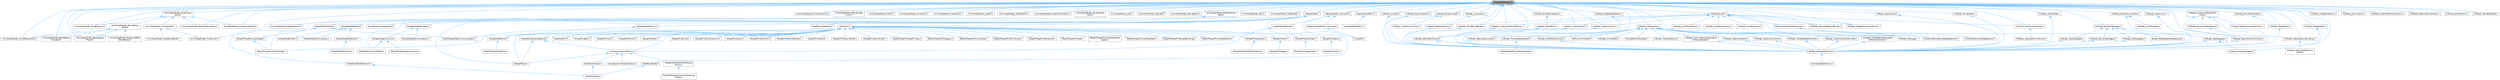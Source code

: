 digraph "EdGraphNodeUtils.h"
{
 // INTERACTIVE_SVG=YES
 // LATEX_PDF_SIZE
  bgcolor="transparent";
  edge [fontname=Helvetica,fontsize=10,labelfontname=Helvetica,labelfontsize=10];
  node [fontname=Helvetica,fontsize=10,shape=box,height=0.2,width=0.4];
  Node1 [id="Node000001",label="EdGraphNodeUtils.h",height=0.2,width=0.4,color="gray40", fillcolor="grey60", style="filled", fontcolor="black",tooltip=" "];
  Node1 -> Node2 [id="edge1_Node000001_Node000002",dir="back",color="steelblue1",style="solid",tooltip=" "];
  Node2 [id="Node000002",label="AnimGraphNode_AimOffsetLookAt.h",height=0.2,width=0.4,color="grey40", fillcolor="white", style="filled",URL="$d2/daa/AnimGraphNode__AimOffsetLookAt_8h.html",tooltip=" "];
  Node1 -> Node3 [id="edge2_Node000001_Node000003",dir="back",color="steelblue1",style="solid",tooltip=" "];
  Node3 [id="Node000003",label="AnimGraphNode_AnimDynamics.h",height=0.2,width=0.4,color="grey40", fillcolor="white", style="filled",URL="$da/dc2/AnimGraphNode__AnimDynamics_8h.html",tooltip=" "];
  Node1 -> Node4 [id="edge3_Node000001_Node000004",dir="back",color="steelblue1",style="solid",tooltip=" "];
  Node4 [id="Node000004",label="AnimGraphNode_AssetPlayer\lBase.h",height=0.2,width=0.4,color="grey40", fillcolor="white", style="filled",URL="$d1/d4f/AnimGraphNode__AssetPlayerBase_8h.html",tooltip=" "];
  Node4 -> Node5 [id="edge4_Node000004_Node000005",dir="back",color="steelblue1",style="solid",tooltip=" "];
  Node5 [id="Node000005",label="AnimGraphNode_BlendSpace\lBase.h",height=0.2,width=0.4,color="grey40", fillcolor="white", style="filled",URL="$d7/d6d/AnimGraphNode__BlendSpaceBase_8h.html",tooltip=" "];
  Node5 -> Node2 [id="edge5_Node000005_Node000002",dir="back",color="steelblue1",style="solid",tooltip=" "];
  Node5 -> Node6 [id="edge6_Node000005_Node000006",dir="back",color="steelblue1",style="solid",tooltip=" "];
  Node6 [id="Node000006",label="AnimGraphNode_BlendSpace\lEvaluator.h",height=0.2,width=0.4,color="grey40", fillcolor="white", style="filled",URL="$d0/d5d/AnimGraphNode__BlendSpaceEvaluator_8h.html",tooltip=" "];
  Node5 -> Node7 [id="edge7_Node000005_Node000007",dir="back",color="steelblue1",style="solid",tooltip=" "];
  Node7 [id="Node000007",label="AnimGraphNode_BlendSpace\lPlayer.h",height=0.2,width=0.4,color="grey40", fillcolor="white", style="filled",URL="$d2/d22/AnimGraphNode__BlendSpacePlayer_8h.html",tooltip=" "];
  Node5 -> Node8 [id="edge8_Node000005_Node000008",dir="back",color="steelblue1",style="solid",tooltip=" "];
  Node8 [id="Node000008",label="AnimGraphNode_RotationOffset\lBlendSpace.h",height=0.2,width=0.4,color="grey40", fillcolor="white", style="filled",URL="$dc/dd5/AnimGraphNode__RotationOffsetBlendSpace_8h.html",tooltip=" "];
  Node4 -> Node9 [id="edge9_Node000004_Node000009",dir="back",color="steelblue1",style="solid",tooltip=" "];
  Node9 [id="Node000009",label="AnimGraphNode_PoseByName.h",height=0.2,width=0.4,color="grey40", fillcolor="white", style="filled",URL="$d7/d02/AnimGraphNode__PoseByName_8h.html",tooltip=" "];
  Node4 -> Node10 [id="edge10_Node000004_Node000010",dir="back",color="steelblue1",style="solid",tooltip=" "];
  Node10 [id="Node000010",label="AnimGraphNode_PoseHandler.h",height=0.2,width=0.4,color="grey40", fillcolor="white", style="filled",URL="$df/dfb/AnimGraphNode__PoseHandler_8h.html",tooltip=" "];
  Node10 -> Node11 [id="edge11_Node000010_Node000011",dir="back",color="steelblue1",style="solid",tooltip=" "];
  Node11 [id="Node000011",label="AnimGraphNode_PoseBlendNode.h",height=0.2,width=0.4,color="grey40", fillcolor="white", style="filled",URL="$de/d70/AnimGraphNode__PoseBlendNode_8h.html",tooltip=" "];
  Node10 -> Node12 [id="edge12_Node000010_Node000012",dir="back",color="steelblue1",style="solid",tooltip=" "];
  Node12 [id="Node000012",label="AnimGraphNode_PoseDriver.h",height=0.2,width=0.4,color="grey40", fillcolor="white", style="filled",URL="$d7/d7d/AnimGraphNode__PoseDriver_8h.html",tooltip=" "];
  Node4 -> Node13 [id="edge13_Node000004_Node000013",dir="back",color="steelblue1",style="solid",tooltip=" "];
  Node13 [id="Node000013",label="AnimGraphNode_SequenceEvaluator.h",height=0.2,width=0.4,color="grey40", fillcolor="white", style="filled",URL="$d1/d1c/AnimGraphNode__SequenceEvaluator_8h.html",tooltip=" "];
  Node4 -> Node14 [id="edge14_Node000004_Node000014",dir="back",color="steelblue1",style="solid",tooltip=" "];
  Node14 [id="Node000014",label="AnimGraphNode_SequencePlayer.h",height=0.2,width=0.4,color="grey40", fillcolor="white", style="filled",URL="$d2/d91/AnimGraphNode__SequencePlayer_8h.html",tooltip=" "];
  Node1 -> Node15 [id="edge15_Node000001_Node000015",dir="back",color="steelblue1",style="solid",tooltip=" "];
  Node15 [id="Node000015",label="AnimGraphNode_BlendListBy\lEnum.h",height=0.2,width=0.4,color="grey40", fillcolor="white", style="filled",URL="$de/d60/AnimGraphNode__BlendListByEnum_8h.html",tooltip=" "];
  Node1 -> Node6 [id="edge16_Node000001_Node000006",dir="back",color="steelblue1",style="solid",tooltip=" "];
  Node1 -> Node7 [id="edge17_Node000001_Node000007",dir="back",color="steelblue1",style="solid",tooltip=" "];
  Node1 -> Node16 [id="edge18_Node000001_Node000016",dir="back",color="steelblue1",style="solid",tooltip=" "];
  Node16 [id="Node000016",label="AnimGraphNode_CCDIK.h",height=0.2,width=0.4,color="grey40", fillcolor="white", style="filled",URL="$df/d0d/AnimGraphNode__CCDIK_8h.html",tooltip=" "];
  Node1 -> Node17 [id="edge19_Node000001_Node000017",dir="back",color="steelblue1",style="solid",tooltip=" "];
  Node17 [id="Node000017",label="AnimGraphNode_Constraint.h",height=0.2,width=0.4,color="grey40", fillcolor="white", style="filled",URL="$d2/d98/AnimGraphNode__Constraint_8h.html",tooltip=" "];
  Node1 -> Node18 [id="edge20_Node000001_Node000018",dir="back",color="steelblue1",style="solid",tooltip=" "];
  Node18 [id="Node000018",label="AnimGraphNode_CopyBone.h",height=0.2,width=0.4,color="grey40", fillcolor="white", style="filled",URL="$dc/de6/AnimGraphNode__CopyBone_8h.html",tooltip=" "];
  Node1 -> Node19 [id="edge21_Node000001_Node000019",dir="back",color="steelblue1",style="solid",tooltip=" "];
  Node19 [id="Node000019",label="AnimGraphNode_LookAt.h",height=0.2,width=0.4,color="grey40", fillcolor="white", style="filled",URL="$dd/de3/AnimGraphNode__LookAt_8h.html",tooltip=" "];
  Node1 -> Node20 [id="edge22_Node000001_Node000020",dir="back",color="steelblue1",style="solid",tooltip=" "];
  Node20 [id="Node000020",label="AnimGraphNode_ModifyBone.h",height=0.2,width=0.4,color="grey40", fillcolor="white", style="filled",URL="$d1/d8e/AnimGraphNode__ModifyBone_8h.html",tooltip=" "];
  Node1 -> Node9 [id="edge23_Node000001_Node000009",dir="back",color="steelblue1",style="solid",tooltip=" "];
  Node1 -> Node12 [id="edge24_Node000001_Node000012",dir="back",color="steelblue1",style="solid",tooltip=" "];
  Node1 -> Node21 [id="edge25_Node000001_Node000021",dir="back",color="steelblue1",style="solid",tooltip=" "];
  Node21 [id="Node000021",label="AnimGraphNode_RotationMultiplier.h",height=0.2,width=0.4,color="grey40", fillcolor="white", style="filled",URL="$d6/d16/AnimGraphNode__RotationMultiplier_8h.html",tooltip=" "];
  Node1 -> Node8 [id="edge26_Node000001_Node000008",dir="back",color="steelblue1",style="solid",tooltip=" "];
  Node1 -> Node22 [id="edge27_Node000001_Node000022",dir="back",color="steelblue1",style="solid",tooltip=" "];
  Node22 [id="Node000022",label="AnimGraphNode_SaveCached\lPose.h",height=0.2,width=0.4,color="grey40", fillcolor="white", style="filled",URL="$df/d5e/AnimGraphNode__SaveCachedPose_8h.html",tooltip=" "];
  Node1 -> Node13 [id="edge28_Node000001_Node000013",dir="back",color="steelblue1",style="solid",tooltip=" "];
  Node1 -> Node14 [id="edge29_Node000001_Node000014",dir="back",color="steelblue1",style="solid",tooltip=" "];
  Node1 -> Node23 [id="edge30_Node000001_Node000023",dir="back",color="steelblue1",style="solid",tooltip=" "];
  Node23 [id="Node000023",label="AnimGraphNode_Slot.h",height=0.2,width=0.4,color="grey40", fillcolor="white", style="filled",URL="$df/d63/AnimGraphNode__Slot_8h.html",tooltip=" "];
  Node1 -> Node24 [id="edge31_Node000001_Node000024",dir="back",color="steelblue1",style="solid",tooltip=" "];
  Node24 [id="Node000024",label="AnimGraphNode_SplineIK.h",height=0.2,width=0.4,color="grey40", fillcolor="white", style="filled",URL="$d0/d7e/AnimGraphNode__SplineIK_8h.html",tooltip=" "];
  Node1 -> Node25 [id="edge32_Node000001_Node000025",dir="back",color="steelblue1",style="solid",tooltip=" "];
  Node25 [id="Node000025",label="AnimGraphNode_SpringBone.h",height=0.2,width=0.4,color="grey40", fillcolor="white", style="filled",URL="$dc/d38/AnimGraphNode__SpringBone_8h.html",tooltip=" "];
  Node1 -> Node26 [id="edge33_Node000001_Node000026",dir="back",color="steelblue1",style="solid",tooltip=" "];
  Node26 [id="Node000026",label="AnimGraphNode_StateMachine\lBase.h",height=0.2,width=0.4,color="grey40", fillcolor="white", style="filled",URL="$dc/d11/AnimGraphNode__StateMachineBase_8h.html",tooltip=" "];
  Node26 -> Node27 [id="edge34_Node000026_Node000027",dir="back",color="steelblue1",style="solid",tooltip=" "];
  Node27 [id="Node000027",label="AnimGraphNode_StateMachine.h",height=0.2,width=0.4,color="grey40", fillcolor="white", style="filled",URL="$d9/d4d/AnimGraphNode__StateMachine_8h.html",tooltip=" "];
  Node1 -> Node28 [id="edge35_Node000001_Node000028",dir="back",color="steelblue1",style="solid",tooltip=" "];
  Node28 [id="Node000028",label="AnimGraphNode_Trail.h",height=0.2,width=0.4,color="grey40", fillcolor="white", style="filled",URL="$d4/d5a/AnimGraphNode__Trail_8h.html",tooltip=" "];
  Node1 -> Node29 [id="edge36_Node000001_Node000029",dir="back",color="steelblue1",style="solid",tooltip=" "];
  Node29 [id="Node000029",label="AnimGraphNode_TwoBoneIK.h",height=0.2,width=0.4,color="grey40", fillcolor="white", style="filled",URL="$d1/dc2/AnimGraphNode__TwoBoneIK_8h.html",tooltip=" "];
  Node1 -> Node30 [id="edge37_Node000001_Node000030",dir="back",color="steelblue1",style="solid",tooltip=" "];
  Node30 [id="Node000030",label="EdGraphNode_Comment.h",height=0.2,width=0.4,color="grey40", fillcolor="white", style="filled",URL="$dd/d88/EdGraphNode__Comment_8h.html",tooltip=" "];
  Node30 -> Node31 [id="edge38_Node000030_Node000031",dir="back",color="steelblue1",style="solid",tooltip=" "];
  Node31 [id="Node000031",label="GraphEditorSettings.h",height=0.2,width=0.4,color="grey40", fillcolor="white", style="filled",URL="$d2/d21/GraphEditorSettings_8h.html",tooltip=" "];
  Node31 -> Node32 [id="edge39_Node000031_Node000032",dir="back",color="steelblue1",style="solid",tooltip=" "];
  Node32 [id="Node000032",label="ConnectionDrawingPolicy.h",height=0.2,width=0.4,color="grey40", fillcolor="white", style="filled",URL="$d5/dc8/ConnectionDrawingPolicy_8h.html",tooltip=" "];
  Node32 -> Node33 [id="edge40_Node000032_Node000033",dir="back",color="steelblue1",style="solid",tooltip=" "];
  Node33 [id="Node000033",label="BlueprintConnectionDrawing\lPolicy.h",height=0.2,width=0.4,color="grey40", fillcolor="white", style="filled",URL="$d2/dfc/BlueprintConnectionDrawingPolicy_8h.html",tooltip=" "];
  Node33 -> Node34 [id="edge41_Node000033_Node000034",dir="back",color="steelblue1",style="solid",tooltip=" "];
  Node34 [id="Node000034",label="RigVMEdGraphConnectionDrawing\lPolicy.h",height=0.2,width=0.4,color="grey40", fillcolor="white", style="filled",URL="$d7/df8/RigVMEdGraphConnectionDrawingPolicy_8h.html",tooltip=" "];
  Node32 -> Node35 [id="edge42_Node000032_Node000035",dir="back",color="steelblue1",style="solid",tooltip=" "];
  Node35 [id="Node000035",label="DataflowSchema.h",height=0.2,width=0.4,color="grey40", fillcolor="white", style="filled",URL="$da/dd4/DataflowSchema_8h.html",tooltip=" "];
  Node35 -> Node36 [id="edge43_Node000035_Node000036",dir="back",color="steelblue1",style="solid",tooltip=" "];
  Node36 [id="Node000036",label="DataflowEditor.h",height=0.2,width=0.4,color="grey40", fillcolor="white", style="filled",URL="$d9/d93/DataflowEditor_8h.html",tooltip=" "];
  Node32 -> Node37 [id="edge44_Node000032_Node000037",dir="back",color="steelblue1",style="solid",tooltip=" "];
  Node37 [id="Node000037",label="SGraphPanel.h",height=0.2,width=0.4,color="grey40", fillcolor="white", style="filled",URL="$d2/dcf/SGraphPanel_8h.html",tooltip=" "];
  Node32 -> Node38 [id="edge45_Node000032_Node000038",dir="back",color="steelblue1",style="solid",tooltip=" "];
  Node38 [id="Node000038",label="SoundSubmixGraphSchema.h",height=0.2,width=0.4,color="grey40", fillcolor="white", style="filled",URL="$dc/ddf/SoundSubmixGraphSchema_8h.html",tooltip=" "];
  Node30 -> Node39 [id="edge46_Node000030_Node000039",dir="back",color="steelblue1",style="solid",tooltip=" "];
  Node39 [id="Node000039",label="MaterialGraphNode_Comment.h",height=0.2,width=0.4,color="grey40", fillcolor="white", style="filled",URL="$da/db6/MaterialGraphNode__Comment_8h.html",tooltip=" "];
  Node39 -> Node40 [id="edge47_Node000039_Node000040",dir="back",color="steelblue1",style="solid",tooltip=" "];
  Node40 [id="Node000040",label="UnrealEd.h",height=0.2,width=0.4,color="grey40", fillcolor="white", style="filled",URL="$d2/d5f/UnrealEd_8h.html",tooltip=" "];
  Node30 -> Node40 [id="edge48_Node000030_Node000040",dir="back",color="steelblue1",style="solid",tooltip=" "];
  Node1 -> Node41 [id="edge49_Node000001_Node000041",dir="back",color="steelblue1",style="solid",tooltip=" "];
  Node41 [id="Node000041",label="EngineSharedPCH.h",height=0.2,width=0.4,color="grey40", fillcolor="white", style="filled",URL="$dc/dbb/EngineSharedPCH_8h.html",tooltip=" "];
  Node41 -> Node42 [id="edge50_Node000041_Node000042",dir="back",color="steelblue1",style="solid",tooltip=" "];
  Node42 [id="Node000042",label="UnrealEdSharedPCH.h",height=0.2,width=0.4,color="grey40", fillcolor="white", style="filled",URL="$d1/de6/UnrealEdSharedPCH_8h.html",tooltip=" "];
  Node1 -> Node43 [id="edge51_Node000001_Node000043",dir="back",color="steelblue1",style="solid",tooltip=" "];
  Node43 [id="Node000043",label="K2Node_ActorBoundEvent.h",height=0.2,width=0.4,color="grey40", fillcolor="white", style="filled",URL="$d8/db3/K2Node__ActorBoundEvent_8h.html",tooltip=" "];
  Node43 -> Node44 [id="edge52_Node000043_Node000044",dir="back",color="steelblue1",style="solid",tooltip=" "];
  Node44 [id="Node000044",label="BlueprintGraphDefinitions.h",height=0.2,width=0.4,color="grey40", fillcolor="white", style="filled",URL="$d7/d5e/BlueprintGraphDefinitions_8h.html",tooltip=" "];
  Node44 -> Node45 [id="edge53_Node000044_Node000045",dir="back",color="steelblue1",style="solid",tooltip=" "];
  Node45 [id="Node000045",label="AnimGraphDefinitions.h",height=0.2,width=0.4,color="grey40", fillcolor="white", style="filled",URL="$d9/d78/AnimGraphDefinitions_8h.html",tooltip=" "];
  Node1 -> Node46 [id="edge54_Node000001_Node000046",dir="back",color="steelblue1",style="solid",tooltip=" "];
  Node46 [id="Node000046",label="K2Node_AssignDelegate.h",height=0.2,width=0.4,color="grey40", fillcolor="white", style="filled",URL="$d1/dcc/K2Node__AssignDelegate_8h.html",tooltip=" "];
  Node1 -> Node47 [id="edge55_Node000001_Node000047",dir="back",color="steelblue1",style="solid",tooltip=" "];
  Node47 [id="Node000047",label="K2Node_BaseMCDelegate.h",height=0.2,width=0.4,color="grey40", fillcolor="white", style="filled",URL="$dd/d9b/K2Node__BaseMCDelegate_8h.html",tooltip=" "];
  Node47 -> Node48 [id="edge56_Node000047_Node000048",dir="back",color="steelblue1",style="solid",tooltip=" "];
  Node48 [id="Node000048",label="BlueprintDelegateNodeSpawner.h",height=0.2,width=0.4,color="grey40", fillcolor="white", style="filled",URL="$dc/d16/BlueprintDelegateNodeSpawner_8h.html",tooltip=" "];
  Node47 -> Node49 [id="edge57_Node000047_Node000049",dir="back",color="steelblue1",style="solid",tooltip=" "];
  Node49 [id="Node000049",label="K2Node_AddDelegate.h",height=0.2,width=0.4,color="grey40", fillcolor="white", style="filled",URL="$d5/dc7/K2Node__AddDelegate_8h.html",tooltip=" "];
  Node49 -> Node44 [id="edge58_Node000049_Node000044",dir="back",color="steelblue1",style="solid",tooltip=" "];
  Node49 -> Node46 [id="edge59_Node000049_Node000046",dir="back",color="steelblue1",style="solid",tooltip=" "];
  Node47 -> Node50 [id="edge60_Node000047_Node000050",dir="back",color="steelblue1",style="solid",tooltip=" "];
  Node50 [id="Node000050",label="K2Node_CallDelegate.h",height=0.2,width=0.4,color="grey40", fillcolor="white", style="filled",URL="$db/de6/K2Node__CallDelegate_8h.html",tooltip=" "];
  Node50 -> Node44 [id="edge61_Node000050_Node000044",dir="back",color="steelblue1",style="solid",tooltip=" "];
  Node47 -> Node51 [id="edge62_Node000047_Node000051",dir="back",color="steelblue1",style="solid",tooltip=" "];
  Node51 [id="Node000051",label="K2Node_ClearDelegate.h",height=0.2,width=0.4,color="grey40", fillcolor="white", style="filled",URL="$dd/d78/K2Node__ClearDelegate_8h.html",tooltip=" "];
  Node51 -> Node44 [id="edge63_Node000051_Node000044",dir="back",color="steelblue1",style="solid",tooltip=" "];
  Node47 -> Node52 [id="edge64_Node000047_Node000052",dir="back",color="steelblue1",style="solid",tooltip=" "];
  Node52 [id="Node000052",label="K2Node_RemoveDelegate.h",height=0.2,width=0.4,color="grey40", fillcolor="white", style="filled",URL="$dd/d54/K2Node__RemoveDelegate_8h.html",tooltip=" "];
  Node52 -> Node44 [id="edge65_Node000052_Node000044",dir="back",color="steelblue1",style="solid",tooltip=" "];
  Node1 -> Node53 [id="edge66_Node000001_Node000053",dir="back",color="steelblue1",style="solid",tooltip=" "];
  Node53 [id="Node000053",label="K2Node_BreakStruct.h",height=0.2,width=0.4,color="grey40", fillcolor="white", style="filled",URL="$df/d93/K2Node__BreakStruct_8h.html",tooltip=" "];
  Node53 -> Node44 [id="edge67_Node000053_Node000044",dir="back",color="steelblue1",style="solid",tooltip=" "];
  Node1 -> Node54 [id="edge68_Node000001_Node000054",dir="back",color="steelblue1",style="solid",tooltip=" "];
  Node54 [id="Node000054",label="K2Node_CallFunction.h",height=0.2,width=0.4,color="grey40", fillcolor="white", style="filled",URL="$d5/d5f/K2Node__CallFunction_8h.html",tooltip=" "];
  Node54 -> Node55 [id="edge69_Node000054_Node000055",dir="back",color="steelblue1",style="solid",tooltip=" "];
  Node55 [id="Node000055",label="CallFunctionHandler.h",height=0.2,width=0.4,color="grey40", fillcolor="white", style="filled",URL="$d3/d6d/CallFunctionHandler_8h.html",tooltip=" "];
  Node54 -> Node56 [id="edge70_Node000054_Node000056",dir="back",color="steelblue1",style="solid",tooltip=" "];
  Node56 [id="Node000056",label="K2Node_AddComponent.h",height=0.2,width=0.4,color="grey40", fillcolor="white", style="filled",URL="$d9/dc9/K2Node__AddComponent_8h.html",tooltip=" "];
  Node56 -> Node44 [id="edge71_Node000056_Node000044",dir="back",color="steelblue1",style="solid",tooltip=" "];
  Node54 -> Node57 [id="edge72_Node000054_Node000057",dir="back",color="steelblue1",style="solid",tooltip=" "];
  Node57 [id="Node000057",label="K2Node_AnimGetter.h",height=0.2,width=0.4,color="grey40", fillcolor="white", style="filled",URL="$dc/d9a/K2Node__AnimGetter_8h.html",tooltip=" "];
  Node54 -> Node58 [id="edge73_Node000054_Node000058",dir="back",color="steelblue1",style="solid",tooltip=" "];
  Node58 [id="Node000058",label="K2Node_CallArrayFunction.h",height=0.2,width=0.4,color="grey40", fillcolor="white", style="filled",URL="$d7/d2f/K2Node__CallArrayFunction_8h.html",tooltip=" "];
  Node58 -> Node44 [id="edge74_Node000058_Node000044",dir="back",color="steelblue1",style="solid",tooltip=" "];
  Node54 -> Node59 [id="edge75_Node000054_Node000059",dir="back",color="steelblue1",style="solid",tooltip=" "];
  Node59 [id="Node000059",label="K2Node_CallDataTableFunction.h",height=0.2,width=0.4,color="grey40", fillcolor="white", style="filled",URL="$df/dc4/K2Node__CallDataTableFunction_8h.html",tooltip=" "];
  Node59 -> Node44 [id="edge76_Node000059_Node000044",dir="back",color="steelblue1",style="solid",tooltip=" "];
  Node54 -> Node60 [id="edge77_Node000054_Node000060",dir="back",color="steelblue1",style="solid",tooltip=" "];
  Node60 [id="Node000060",label="K2Node_CallFunctionOnMember.h",height=0.2,width=0.4,color="grey40", fillcolor="white", style="filled",URL="$d8/d2f/K2Node__CallFunctionOnMember_8h.html",tooltip=" "];
  Node60 -> Node44 [id="edge78_Node000060_Node000044",dir="back",color="steelblue1",style="solid",tooltip=" "];
  Node54 -> Node61 [id="edge79_Node000054_Node000061",dir="back",color="steelblue1",style="solid",tooltip=" "];
  Node61 [id="Node000061",label="K2Node_CallMaterialParameter\lCollectionFunction.h",height=0.2,width=0.4,color="grey40", fillcolor="white", style="filled",URL="$d5/dd2/K2Node__CallMaterialParameterCollectionFunction_8h.html",tooltip=" "];
  Node61 -> Node44 [id="edge80_Node000061_Node000044",dir="back",color="steelblue1",style="solid",tooltip=" "];
  Node54 -> Node62 [id="edge81_Node000054_Node000062",dir="back",color="steelblue1",style="solid",tooltip=" "];
  Node62 [id="Node000062",label="K2Node_CallParentFunction.h",height=0.2,width=0.4,color="grey40", fillcolor="white", style="filled",URL="$df/d77/K2Node__CallParentFunction_8h.html",tooltip=" "];
  Node62 -> Node44 [id="edge82_Node000062_Node000044",dir="back",color="steelblue1",style="solid",tooltip=" "];
  Node54 -> Node63 [id="edge83_Node000054_Node000063",dir="back",color="steelblue1",style="solid",tooltip=" "];
  Node63 [id="Node000063",label="K2Node_CommutativeAssociative\lBinaryOperator.h",height=0.2,width=0.4,color="grey40", fillcolor="white", style="filled",URL="$da/d85/K2Node__CommutativeAssociativeBinaryOperator_8h.html",tooltip=" "];
  Node63 -> Node44 [id="edge84_Node000063_Node000044",dir="back",color="steelblue1",style="solid",tooltip=" "];
  Node54 -> Node64 [id="edge85_Node000054_Node000064",dir="back",color="steelblue1",style="solid",tooltip=" "];
  Node64 [id="Node000064",label="K2Node_GetInputAxisKeyValue.h",height=0.2,width=0.4,color="grey40", fillcolor="white", style="filled",URL="$d3/d5c/K2Node__GetInputAxisKeyValue_8h.html",tooltip=" "];
  Node64 -> Node65 [id="edge86_Node000064_Node000065",dir="back",color="steelblue1",style="solid",tooltip=" "];
  Node65 [id="Node000065",label="K2Node_GetInputVectorAxis\lValue.h",height=0.2,width=0.4,color="grey40", fillcolor="white", style="filled",URL="$da/dd9/K2Node__GetInputVectorAxisValue_8h.html",tooltip=" "];
  Node54 -> Node66 [id="edge87_Node000054_Node000066",dir="back",color="steelblue1",style="solid",tooltip=" "];
  Node66 [id="Node000066",label="K2Node_GetInputAxisValue.h",height=0.2,width=0.4,color="grey40", fillcolor="white", style="filled",URL="$db/d9b/K2Node__GetInputAxisValue_8h.html",tooltip=" "];
  Node54 -> Node67 [id="edge88_Node000054_Node000067",dir="back",color="steelblue1",style="solid",tooltip=" "];
  Node67 [id="Node000067",label="K2Node_InstancedStruct.h",height=0.2,width=0.4,color="grey40", fillcolor="white", style="filled",URL="$dd/d8a/K2Node__InstancedStruct_8h.html",tooltip=" "];
  Node54 -> Node68 [id="edge89_Node000054_Node000068",dir="back",color="steelblue1",style="solid",tooltip=" "];
  Node68 [id="Node000068",label="K2Node_Message.h",height=0.2,width=0.4,color="grey40", fillcolor="white", style="filled",URL="$d3/deb/K2Node__Message_8h.html",tooltip=" "];
  Node54 -> Node69 [id="edge90_Node000054_Node000069",dir="back",color="steelblue1",style="solid",tooltip=" "];
  Node69 [id="Node000069",label="K2Node_PromotableOperator.h",height=0.2,width=0.4,color="grey40", fillcolor="white", style="filled",URL="$db/d96/K2Node__PromotableOperator_8h.html",tooltip=" "];
  Node69 -> Node70 [id="edge91_Node000069_Node000070",dir="back",color="steelblue1",style="solid",tooltip=" "];
  Node70 [id="Node000070",label="SGraphNodePromotableOperator.h",height=0.2,width=0.4,color="grey40", fillcolor="white", style="filled",URL="$d6/d38/SGraphNodePromotableOperator_8h.html",tooltip=" "];
  Node54 -> Node71 [id="edge92_Node000054_Node000071",dir="back",color="steelblue1",style="solid",tooltip=" "];
  Node71 [id="Node000071",label="SFixupSelfContextDlg.h",height=0.2,width=0.4,color="grey40", fillcolor="white", style="filled",URL="$d5/da4/SFixupSelfContextDlg_8h.html",tooltip=" "];
  Node1 -> Node72 [id="edge93_Node000001_Node000072",dir="back",color="steelblue1",style="solid",tooltip=" "];
  Node72 [id="Node000072",label="K2Node_CastByteToEnum.h",height=0.2,width=0.4,color="grey40", fillcolor="white", style="filled",URL="$d7/dcf/K2Node__CastByteToEnum_8h.html",tooltip=" "];
  Node1 -> Node73 [id="edge94_Node000001_Node000073",dir="back",color="steelblue1",style="solid",tooltip=" "];
  Node73 [id="Node000073",label="K2Node_ComponentBoundEvent.h",height=0.2,width=0.4,color="grey40", fillcolor="white", style="filled",URL="$d7/d15/K2Node__ComponentBoundEvent_8h.html",tooltip=" "];
  Node73 -> Node44 [id="edge95_Node000073_Node000044",dir="back",color="steelblue1",style="solid",tooltip=" "];
  Node1 -> Node74 [id="edge96_Node000001_Node000074",dir="back",color="steelblue1",style="solid",tooltip=" "];
  Node74 [id="Node000074",label="K2Node_Composite.h",height=0.2,width=0.4,color="grey40", fillcolor="white", style="filled",URL="$d9/d9a/K2Node__Composite_8h.html",tooltip=" "];
  Node74 -> Node75 [id="edge97_Node000074_Node000075",dir="back",color="steelblue1",style="solid",tooltip=" "];
  Node75 [id="Node000075",label="K2Node_MathExpression.h",height=0.2,width=0.4,color="grey40", fillcolor="white", style="filled",URL="$d4/de7/K2Node__MathExpression_8h.html",tooltip=" "];
  Node75 -> Node44 [id="edge98_Node000075_Node000044",dir="back",color="steelblue1",style="solid",tooltip=" "];
  Node1 -> Node76 [id="edge99_Node000001_Node000076",dir="back",color="steelblue1",style="solid",tooltip=" "];
  Node76 [id="Node000076",label="K2Node_ConstructObjectFrom\lClass.h",height=0.2,width=0.4,color="grey40", fillcolor="white", style="filled",URL="$d6/de4/K2Node__ConstructObjectFromClass_8h.html",tooltip=" "];
  Node76 -> Node44 [id="edge100_Node000076_Node000044",dir="back",color="steelblue1",style="solid",tooltip=" "];
  Node76 -> Node77 [id="edge101_Node000076_Node000077",dir="back",color="steelblue1",style="solid",tooltip=" "];
  Node77 [id="Node000077",label="K2Node_AddComponentByClass.h",height=0.2,width=0.4,color="grey40", fillcolor="white", style="filled",URL="$df/de1/K2Node__AddComponentByClass_8h.html",tooltip=" "];
  Node76 -> Node78 [id="edge102_Node000076_Node000078",dir="back",color="steelblue1",style="solid",tooltip=" "];
  Node78 [id="Node000078",label="K2Node_GenericCreateObject.h",height=0.2,width=0.4,color="grey40", fillcolor="white", style="filled",URL="$d7/d9f/K2Node__GenericCreateObject_8h.html",tooltip=" "];
  Node78 -> Node79 [id="edge103_Node000078_Node000079",dir="back",color="steelblue1",style="solid",tooltip=" "];
  Node79 [id="Node000079",label="K2Node_SpawnActorFromClass.h",height=0.2,width=0.4,color="grey40", fillcolor="white", style="filled",URL="$dc/d71/K2Node__SpawnActorFromClass_8h.html",tooltip=" "];
  Node79 -> Node44 [id="edge104_Node000079_Node000044",dir="back",color="steelblue1",style="solid",tooltip=" "];
  Node76 -> Node79 [id="edge105_Node000076_Node000079",dir="back",color="steelblue1",style="solid",tooltip=" "];
  Node1 -> Node80 [id="edge106_Node000001_Node000080",dir="back",color="steelblue1",style="solid",tooltip=" "];
  Node80 [id="Node000080",label="K2Node_CustomEvent.h",height=0.2,width=0.4,color="grey40", fillcolor="white", style="filled",URL="$d1/d06/K2Node__CustomEvent_8h.html",tooltip=" "];
  Node80 -> Node44 [id="edge107_Node000080_Node000044",dir="back",color="steelblue1",style="solid",tooltip=" "];
  Node1 -> Node81 [id="edge108_Node000001_Node000081",dir="back",color="steelblue1",style="solid",tooltip=" "];
  Node81 [id="Node000081",label="K2Node_DelegateSet.h",height=0.2,width=0.4,color="grey40", fillcolor="white", style="filled",URL="$d0/d7b/K2Node__DelegateSet_8h.html",tooltip=" "];
  Node81 -> Node44 [id="edge109_Node000081_Node000044",dir="back",color="steelblue1",style="solid",tooltip=" "];
  Node1 -> Node82 [id="edge110_Node000001_Node000082",dir="back",color="steelblue1",style="solid",tooltip=" "];
  Node82 [id="Node000082",label="K2Node_DynamicCast.h",height=0.2,width=0.4,color="grey40", fillcolor="white", style="filled",URL="$dc/d1c/K2Node__DynamicCast_8h.html",tooltip=" "];
  Node82 -> Node44 [id="edge111_Node000082_Node000044",dir="back",color="steelblue1",style="solid",tooltip=" "];
  Node82 -> Node83 [id="edge112_Node000082_Node000083",dir="back",color="steelblue1",style="solid",tooltip=" "];
  Node83 [id="Node000083",label="K2Node_ClassDynamicCast.h",height=0.2,width=0.4,color="grey40", fillcolor="white", style="filled",URL="$d1/d23/K2Node__ClassDynamicCast_8h.html",tooltip=" "];
  Node1 -> Node84 [id="edge113_Node000001_Node000084",dir="back",color="steelblue1",style="solid",tooltip=" "];
  Node84 [id="Node000084",label="K2Node_EnumLiteral.h",height=0.2,width=0.4,color="grey40", fillcolor="white", style="filled",URL="$d3/d1c/K2Node__EnumLiteral_8h.html",tooltip=" "];
  Node1 -> Node85 [id="edge114_Node000001_Node000085",dir="back",color="steelblue1",style="solid",tooltip=" "];
  Node85 [id="Node000085",label="K2Node_Event.h",height=0.2,width=0.4,color="grey40", fillcolor="white", style="filled",URL="$dd/d9e/K2Node__Event_8h.html",tooltip=" "];
  Node85 -> Node86 [id="edge115_Node000085_Node000086",dir="back",color="steelblue1",style="solid",tooltip=" "];
  Node86 [id="Node000086",label="BlueprintBoundEventNodeSpawner.h",height=0.2,width=0.4,color="grey40", fillcolor="white", style="filled",URL="$dc/d31/BlueprintBoundEventNodeSpawner_8h.html",tooltip=" "];
  Node85 -> Node87 [id="edge116_Node000085_Node000087",dir="back",color="steelblue1",style="solid",tooltip=" "];
  Node87 [id="Node000087",label="BlueprintEventNodeSpawner.h",height=0.2,width=0.4,color="grey40", fillcolor="white", style="filled",URL="$d4/dd3/BlueprintEventNodeSpawner_8h.html",tooltip=" "];
  Node87 -> Node88 [id="edge117_Node000087_Node000088",dir="back",color="steelblue1",style="solid",tooltip=" "];
  Node88 [id="Node000088",label="AnimNotifyEventNodeSpawner.h",height=0.2,width=0.4,color="grey40", fillcolor="white", style="filled",URL="$d9/d16/AnimNotifyEventNodeSpawner_8h.html",tooltip=" "];
  Node87 -> Node86 [id="edge118_Node000087_Node000086",dir="back",color="steelblue1",style="solid",tooltip=" "];
  Node85 -> Node43 [id="edge119_Node000085_Node000043",dir="back",color="steelblue1",style="solid",tooltip=" "];
  Node85 -> Node73 [id="edge120_Node000085_Node000073",dir="back",color="steelblue1",style="solid",tooltip=" "];
  Node85 -> Node80 [id="edge121_Node000085_Node000080",dir="back",color="steelblue1",style="solid",tooltip=" "];
  Node85 -> Node89 [id="edge122_Node000085_Node000089",dir="back",color="steelblue1",style="solid",tooltip=" "];
  Node89 [id="Node000089",label="K2Node_GeneratedBoundEvent.h",height=0.2,width=0.4,color="grey40", fillcolor="white", style="filled",URL="$d4/dc1/K2Node__GeneratedBoundEvent_8h.html",tooltip=" "];
  Node85 -> Node90 [id="edge123_Node000085_Node000090",dir="back",color="steelblue1",style="solid",tooltip=" "];
  Node90 [id="Node000090",label="K2Node_InputActionEvent.h",height=0.2,width=0.4,color="grey40", fillcolor="white", style="filled",URL="$d6/dec/K2Node__InputActionEvent_8h.html",tooltip=" "];
  Node85 -> Node91 [id="edge124_Node000085_Node000091",dir="back",color="steelblue1",style="solid",tooltip=" "];
  Node91 [id="Node000091",label="K2Node_InputAxisEvent.h",height=0.2,width=0.4,color="grey40", fillcolor="white", style="filled",URL="$d5/dd9/K2Node__InputAxisEvent_8h.html",tooltip=" "];
  Node91 -> Node44 [id="edge125_Node000091_Node000044",dir="back",color="steelblue1",style="solid",tooltip=" "];
  Node85 -> Node92 [id="edge126_Node000085_Node000092",dir="back",color="steelblue1",style="solid",tooltip=" "];
  Node92 [id="Node000092",label="K2Node_InputAxisKeyEvent.h",height=0.2,width=0.4,color="grey40", fillcolor="white", style="filled",URL="$d8/d36/K2Node__InputAxisKeyEvent_8h.html",tooltip=" "];
  Node92 -> Node93 [id="edge127_Node000092_Node000093",dir="back",color="steelblue1",style="solid",tooltip=" "];
  Node93 [id="Node000093",label="K2Node_InputVectorAxisEvent.h",height=0.2,width=0.4,color="grey40", fillcolor="white", style="filled",URL="$dd/dfc/K2Node__InputVectorAxisEvent_8h.html",tooltip=" "];
  Node85 -> Node94 [id="edge128_Node000085_Node000094",dir="back",color="steelblue1",style="solid",tooltip=" "];
  Node94 [id="Node000094",label="K2Node_InputKeyEvent.h",height=0.2,width=0.4,color="grey40", fillcolor="white", style="filled",URL="$df/d76/K2Node__InputKeyEvent_8h.html",tooltip=" "];
  Node85 -> Node95 [id="edge129_Node000085_Node000095",dir="back",color="steelblue1",style="solid",tooltip=" "];
  Node95 [id="Node000095",label="K2Node_InputTouchEvent.h",height=0.2,width=0.4,color="grey40", fillcolor="white", style="filled",URL="$d3/d61/K2Node__InputTouchEvent_8h.html",tooltip=" "];
  Node85 -> Node96 [id="edge130_Node000085_Node000096",dir="back",color="steelblue1",style="solid",tooltip=" "];
  Node96 [id="Node000096",label="K2Node_WidgetAnimationEvent.h",height=0.2,width=0.4,color="grey40", fillcolor="white", style="filled",URL="$da/d54/K2Node__WidgetAnimationEvent_8h.html",tooltip=" "];
  Node1 -> Node97 [id="edge131_Node000001_Node000097",dir="back",color="steelblue1",style="solid",tooltip=" "];
  Node97 [id="Node000097",label="K2Node_ForEachElementInEnum.h",height=0.2,width=0.4,color="grey40", fillcolor="white", style="filled",URL="$d2/d15/K2Node__ForEachElementInEnum_8h.html",tooltip=" "];
  Node1 -> Node89 [id="edge132_Node000001_Node000089",dir="back",color="steelblue1",style="solid",tooltip=" "];
  Node1 -> Node98 [id="edge133_Node000001_Node000098",dir="back",color="steelblue1",style="solid",tooltip=" "];
  Node98 [id="Node000098",label="K2Node_GetDataTableRow.h",height=0.2,width=0.4,color="grey40", fillcolor="white", style="filled",URL="$d5/d7f/K2Node__GetDataTableRow_8h.html",tooltip=" "];
  Node98 -> Node44 [id="edge134_Node000098_Node000044",dir="back",color="steelblue1",style="solid",tooltip=" "];
  Node1 -> Node64 [id="edge135_Node000001_Node000064",dir="back",color="steelblue1",style="solid",tooltip=" "];
  Node1 -> Node66 [id="edge136_Node000001_Node000066",dir="back",color="steelblue1",style="solid",tooltip=" "];
  Node1 -> Node99 [id="edge137_Node000001_Node000099",dir="back",color="steelblue1",style="solid",tooltip=" "];
  Node99 [id="Node000099",label="K2Node_GetNumEnumEntries.h",height=0.2,width=0.4,color="grey40", fillcolor="white", style="filled",URL="$d6/d60/K2Node__GetNumEnumEntries_8h.html",tooltip=" "];
  Node1 -> Node100 [id="edge138_Node000001_Node000100",dir="back",color="steelblue1",style="solid",tooltip=" "];
  Node100 [id="Node000100",label="K2Node_InputAction.h",height=0.2,width=0.4,color="grey40", fillcolor="white", style="filled",URL="$d7/d16/K2Node__InputAction_8h.html",tooltip=" "];
  Node100 -> Node44 [id="edge139_Node000100_Node000044",dir="back",color="steelblue1",style="solid",tooltip=" "];
  Node1 -> Node91 [id="edge140_Node000001_Node000091",dir="back",color="steelblue1",style="solid",tooltip=" "];
  Node1 -> Node92 [id="edge141_Node000001_Node000092",dir="back",color="steelblue1",style="solid",tooltip=" "];
  Node1 -> Node101 [id="edge142_Node000001_Node000101",dir="back",color="steelblue1",style="solid",tooltip=" "];
  Node101 [id="Node000101",label="K2Node_InputKey.h",height=0.2,width=0.4,color="grey40", fillcolor="white", style="filled",URL="$d2/dd5/K2Node__InputKey_8h.html",tooltip=" "];
  Node101 -> Node44 [id="edge143_Node000101_Node000044",dir="back",color="steelblue1",style="solid",tooltip=" "];
  Node1 -> Node102 [id="edge144_Node000001_Node000102",dir="back",color="steelblue1",style="solid",tooltip=" "];
  Node102 [id="Node000102",label="K2Node_MacroInstance.h",height=0.2,width=0.4,color="grey40", fillcolor="white", style="filled",URL="$d1/d45/K2Node__MacroInstance_8h.html",tooltip=" "];
  Node102 -> Node44 [id="edge145_Node000102_Node000044",dir="back",color="steelblue1",style="solid",tooltip=" "];
  Node1 -> Node103 [id="edge146_Node000001_Node000103",dir="back",color="steelblue1",style="solid",tooltip=" "];
  Node103 [id="Node000103",label="K2Node_MakeStruct.h",height=0.2,width=0.4,color="grey40", fillcolor="white", style="filled",URL="$de/de5/K2Node__MakeStruct_8h.html",tooltip=" "];
  Node103 -> Node104 [id="edge147_Node000103_Node000104",dir="back",color="steelblue1",style="solid",tooltip=" "];
  Node104 [id="Node000104",label="K2Node_SetFieldsInStruct.h",height=0.2,width=0.4,color="grey40", fillcolor="white", style="filled",URL="$d0/d0c/K2Node__SetFieldsInStruct_8h.html",tooltip=" "];
  Node104 -> Node44 [id="edge148_Node000104_Node000044",dir="back",color="steelblue1",style="solid",tooltip=" "];
  Node1 -> Node75 [id="edge149_Node000001_Node000075",dir="back",color="steelblue1",style="solid",tooltip=" "];
  Node1 -> Node68 [id="edge150_Node000001_Node000068",dir="back",color="steelblue1",style="solid",tooltip=" "];
  Node1 -> Node104 [id="edge151_Node000001_Node000104",dir="back",color="steelblue1",style="solid",tooltip=" "];
  Node1 -> Node105 [id="edge152_Node000001_Node000105",dir="back",color="steelblue1",style="solid",tooltip=" "];
  Node105 [id="Node000105",label="K2Node_SpawnActor.h",height=0.2,width=0.4,color="grey40", fillcolor="white", style="filled",URL="$df/dd1/K2Node__SpawnActor_8h.html",tooltip=" "];
  Node105 -> Node44 [id="edge153_Node000105_Node000044",dir="back",color="steelblue1",style="solid",tooltip=" "];
  Node1 -> Node79 [id="edge154_Node000001_Node000079",dir="back",color="steelblue1",style="solid",tooltip=" "];
  Node1 -> Node106 [id="edge155_Node000001_Node000106",dir="back",color="steelblue1",style="solid",tooltip=" "];
  Node106 [id="Node000106",label="K2Node_StructMemberGet.h",height=0.2,width=0.4,color="grey40", fillcolor="white", style="filled",URL="$d3/d37/K2Node__StructMemberGet_8h.html",tooltip=" "];
  Node106 -> Node53 [id="edge156_Node000106_Node000053",dir="back",color="steelblue1",style="solid",tooltip=" "];
  Node1 -> Node107 [id="edge157_Node000001_Node000107",dir="back",color="steelblue1",style="solid",tooltip=" "];
  Node107 [id="Node000107",label="K2Node_StructMemberSet.h",height=0.2,width=0.4,color="grey40", fillcolor="white", style="filled",URL="$df/d40/K2Node__StructMemberSet_8h.html",tooltip=" "];
  Node107 -> Node103 [id="edge158_Node000107_Node000103",dir="back",color="steelblue1",style="solid",tooltip=" "];
  Node1 -> Node108 [id="edge159_Node000001_Node000108",dir="back",color="steelblue1",style="solid",tooltip=" "];
  Node108 [id="Node000108",label="K2Node_SwitchEnum.h",height=0.2,width=0.4,color="grey40", fillcolor="white", style="filled",URL="$d1/df5/K2Node__SwitchEnum_8h.html",tooltip=" "];
  Node1 -> Node109 [id="edge160_Node000001_Node000109",dir="back",color="steelblue1",style="solid",tooltip=" "];
  Node109 [id="Node000109",label="K2Node_TemporaryVariable.h",height=0.2,width=0.4,color="grey40", fillcolor="white", style="filled",URL="$d1/d6a/K2Node__TemporaryVariable_8h.html",tooltip=" "];
  Node109 -> Node44 [id="edge161_Node000109_Node000044",dir="back",color="steelblue1",style="solid",tooltip=" "];
  Node109 -> Node110 [id="edge162_Node000109_Node000110",dir="back",color="steelblue1",style="solid",tooltip=" "];
  Node110 [id="Node000110",label="K2Node_LocalVariable.h",height=0.2,width=0.4,color="grey40", fillcolor="white", style="filled",URL="$d4/d4f/K2Node__LocalVariable_8h.html",tooltip=" "];
  Node1 -> Node111 [id="edge163_Node000001_Node000111",dir="back",color="steelblue1",style="solid",tooltip=" "];
  Node111 [id="Node000111",label="K2Node_VariableGet.h",height=0.2,width=0.4,color="grey40", fillcolor="white", style="filled",URL="$d3/de0/K2Node__VariableGet_8h.html",tooltip=" "];
  Node111 -> Node44 [id="edge164_Node000111_Node000044",dir="back",color="steelblue1",style="solid",tooltip=" "];
  Node1 -> Node112 [id="edge165_Node000001_Node000112",dir="back",color="steelblue1",style="solid",tooltip=" "];
  Node112 [id="Node000112",label="K2Node_VariableSet.h",height=0.2,width=0.4,color="grey40", fillcolor="white", style="filled",URL="$d9/d54/K2Node__VariableSet_8h.html",tooltip=" "];
  Node112 -> Node44 [id="edge166_Node000112_Node000044",dir="back",color="steelblue1",style="solid",tooltip=" "];
  Node1 -> Node113 [id="edge167_Node000001_Node000113",dir="back",color="steelblue1",style="solid",tooltip=" "];
  Node113 [id="Node000113",label="K2Node_VariableSetRef.h",height=0.2,width=0.4,color="grey40", fillcolor="white", style="filled",URL="$dc/de5/K2Node__VariableSetRef_8h.html",tooltip=" "];
  Node1 -> Node96 [id="edge168_Node000001_Node000096",dir="back",color="steelblue1",style="solid",tooltip=" "];
  Node1 -> Node114 [id="edge169_Node000001_Node000114",dir="back",color="steelblue1",style="solid",tooltip=" "];
  Node114 [id="Node000114",label="SGraphNode.h",height=0.2,width=0.4,color="grey40", fillcolor="white", style="filled",URL="$d2/d30/SGraphNode_8h.html",tooltip=" "];
  Node114 -> Node115 [id="edge170_Node000114_Node000115",dir="back",color="steelblue1",style="solid",tooltip=" "];
  Node115 [id="Node000115",label="DataflowGraphEditor.h",height=0.2,width=0.4,color="grey40", fillcolor="white", style="filled",URL="$d4/dfa/DataflowGraphEditor_8h.html",tooltip=" "];
  Node114 -> Node116 [id="edge171_Node000114_Node000116",dir="back",color="steelblue1",style="solid",tooltip=" "];
  Node116 [id="Node000116",label="DataflowSCommentNode.h",height=0.2,width=0.4,color="grey40", fillcolor="white", style="filled",URL="$de/dd7/DataflowSCommentNode_8h.html",tooltip=" "];
  Node114 -> Node117 [id="edge172_Node000114_Node000117",dir="back",color="steelblue1",style="solid",tooltip=" "];
  Node117 [id="Node000117",label="DataflowSNode.h",height=0.2,width=0.4,color="grey40", fillcolor="white", style="filled",URL="$d8/d5a/DataflowSNode_8h.html",tooltip=" "];
  Node117 -> Node36 [id="edge173_Node000117_Node000036",dir="back",color="steelblue1",style="solid",tooltip=" "];
  Node114 -> Node118 [id="edge174_Node000114_Node000118",dir="back",color="steelblue1",style="solid",tooltip=" "];
  Node118 [id="Node000118",label="DataflowSNodeFactories.h",height=0.2,width=0.4,color="grey40", fillcolor="white", style="filled",URL="$dc/d28/DataflowSNodeFactories_8h.html",tooltip=" "];
  Node118 -> Node36 [id="edge175_Node000118_Node000036",dir="back",color="steelblue1",style="solid",tooltip=" "];
  Node114 -> Node119 [id="edge176_Node000114_Node000119",dir="back",color="steelblue1",style="solid",tooltip=" "];
  Node119 [id="Node000119",label="SGraphNodeDefault.h",height=0.2,width=0.4,color="grey40", fillcolor="white", style="filled",URL="$de/daa/SGraphNodeDefault_8h.html",tooltip=" "];
  Node119 -> Node120 [id="edge177_Node000119_Node000120",dir="back",color="steelblue1",style="solid",tooltip=" "];
  Node120 [id="Node000120",label="SGraphNodeKnot.h",height=0.2,width=0.4,color="grey40", fillcolor="white", style="filled",URL="$da/da5/SGraphNodeKnot_8h.html",tooltip=" "];
  Node120 -> Node121 [id="edge178_Node000120_Node000121",dir="back",color="steelblue1",style="solid",tooltip=" "];
  Node121 [id="Node000121",label="SRigVMGraphNodeKnot.h",height=0.2,width=0.4,color="grey40", fillcolor="white", style="filled",URL="$db/de1/SRigVMGraphNodeKnot_8h.html",tooltip=" "];
  Node114 -> Node122 [id="edge179_Node000114_Node000122",dir="back",color="steelblue1",style="solid",tooltip=" "];
  Node122 [id="Node000122",label="SGraphNodeK2Base.h",height=0.2,width=0.4,color="grey40", fillcolor="white", style="filled",URL="$de/d4a/SGraphNodeK2Base_8h.html",tooltip=" "];
  Node122 -> Node123 [id="edge180_Node000122_Node000123",dir="back",color="steelblue1",style="solid",tooltip=" "];
  Node123 [id="Node000123",label="SGraphNodeK2Composite.h",height=0.2,width=0.4,color="grey40", fillcolor="white", style="filled",URL="$d9/d1f/SGraphNodeK2Composite_8h.html",tooltip=" "];
  Node122 -> Node124 [id="edge181_Node000122_Node000124",dir="back",color="steelblue1",style="solid",tooltip=" "];
  Node124 [id="Node000124",label="SGraphNodeK2Default.h",height=0.2,width=0.4,color="grey40", fillcolor="white", style="filled",URL="$d6/dba/SGraphNodeK2Default_8h.html",tooltip=" "];
  Node124 -> Node125 [id="edge182_Node000124_Node000125",dir="back",color="steelblue1",style="solid",tooltip=" "];
  Node125 [id="Node000125",label="SGraphNodeK2Event.h",height=0.2,width=0.4,color="grey40", fillcolor="white", style="filled",URL="$de/d09/SGraphNodeK2Event_8h.html",tooltip=" "];
  Node122 -> Node126 [id="edge183_Node000122_Node000126",dir="back",color="steelblue1",style="solid",tooltip=" "];
  Node126 [id="Node000126",label="SGraphNodeK2Var.h",height=0.2,width=0.4,color="grey40", fillcolor="white", style="filled",URL="$d3/d75/SGraphNodeK2Var_8h.html",tooltip=" "];
  Node114 -> Node127 [id="edge184_Node000114_Node000127",dir="back",color="steelblue1",style="solid",tooltip=" "];
  Node127 [id="Node000127",label="SGraphNodeResizable.h",height=0.2,width=0.4,color="grey40", fillcolor="white", style="filled",URL="$da/d09/SGraphNodeResizable_8h.html",tooltip=" "];
  Node127 -> Node128 [id="edge185_Node000127_Node000128",dir="back",color="steelblue1",style="solid",tooltip=" "];
  Node128 [id="Node000128",label="SGraphNodeComment.h",height=0.2,width=0.4,color="grey40", fillcolor="white", style="filled",URL="$d7/db6/SGraphNodeComment_8h.html",tooltip=" "];
  Node128 -> Node116 [id="edge186_Node000128_Node000116",dir="back",color="steelblue1",style="solid",tooltip=" "];
  Node128 -> Node129 [id="edge187_Node000128_Node000129",dir="back",color="steelblue1",style="solid",tooltip=" "];
  Node129 [id="Node000129",label="SRigVMGraphNodeComment.h",height=0.2,width=0.4,color="grey40", fillcolor="white", style="filled",URL="$d0/d18/SRigVMGraphNodeComment_8h.html",tooltip=" "];
  Node127 -> Node130 [id="edge188_Node000127_Node000130",dir="back",color="steelblue1",style="solid",tooltip=" "];
  Node130 [id="Node000130",label="SGraphNodeDocumentation.h",height=0.2,width=0.4,color="grey40", fillcolor="white", style="filled",URL="$de/d42/SGraphNodeDocumentation_8h.html",tooltip=" "];
  Node114 -> Node37 [id="edge189_Node000114_Node000037",dir="back",color="steelblue1",style="solid",tooltip=" "];
  Node114 -> Node131 [id="edge190_Node000114_Node000131",dir="back",color="steelblue1",style="solid",tooltip=" "];
  Node131 [id="Node000131",label="SGraphPin.h",height=0.2,width=0.4,color="grey40", fillcolor="white", style="filled",URL="$d1/dd1/SGraphPin_8h.html",tooltip=" "];
  Node131 -> Node32 [id="edge191_Node000131_Node000032",dir="back",color="steelblue1",style="solid",tooltip=" "];
  Node131 -> Node132 [id="edge192_Node000131_Node000132",dir="back",color="steelblue1",style="solid",tooltip=" "];
  Node132 [id="Node000132",label="DataflowSPin.h",height=0.2,width=0.4,color="grey40", fillcolor="white", style="filled",URL="$d2/de1/DataflowSPin_8h.html",tooltip=" "];
  Node131 -> Node133 [id="edge193_Node000131_Node000133",dir="back",color="steelblue1",style="solid",tooltip=" "];
  Node133 [id="Node000133",label="GraphSplineOverlapResult.h",height=0.2,width=0.4,color="grey40", fillcolor="white", style="filled",URL="$dc/d14/GraphSplineOverlapResult_8h.html",tooltip=" "];
  Node133 -> Node32 [id="edge194_Node000133_Node000032",dir="back",color="steelblue1",style="solid",tooltip=" "];
  Node133 -> Node37 [id="edge195_Node000133_Node000037",dir="back",color="steelblue1",style="solid",tooltip=" "];
  Node131 -> Node134 [id="edge196_Node000131_Node000134",dir="back",color="steelblue1",style="solid",tooltip=" "];
  Node134 [id="Node000134",label="RigVMGraphDetailCustomization.h",height=0.2,width=0.4,color="grey40", fillcolor="white", style="filled",URL="$da/d8c/RigVMGraphDetailCustomization_8h.html",tooltip=" "];
  Node131 -> Node120 [id="edge197_Node000131_Node000120",dir="back",color="steelblue1",style="solid",tooltip=" "];
  Node131 -> Node37 [id="edge198_Node000131_Node000037",dir="back",color="steelblue1",style="solid",tooltip=" "];
  Node131 -> Node135 [id="edge199_Node000131_Node000135",dir="back",color="steelblue1",style="solid",tooltip=" "];
  Node135 [id="Node000135",label="SGraphPinBool.h",height=0.2,width=0.4,color="grey40", fillcolor="white", style="filled",URL="$d8/d82/SGraphPinBool_8h.html",tooltip=" "];
  Node131 -> Node136 [id="edge200_Node000131_Node000136",dir="back",color="steelblue1",style="solid",tooltip=" "];
  Node136 [id="Node000136",label="SGraphPinColor.h",height=0.2,width=0.4,color="grey40", fillcolor="white", style="filled",URL="$dd/d8d/SGraphPinColor_8h.html",tooltip=" "];
  Node131 -> Node137 [id="edge201_Node000131_Node000137",dir="back",color="steelblue1",style="solid",tooltip=" "];
  Node137 [id="Node000137",label="SGraphPinEnum.h",height=0.2,width=0.4,color="grey40", fillcolor="white", style="filled",URL="$dc/d1a/SGraphPinEnum_8h.html",tooltip=" "];
  Node131 -> Node138 [id="edge202_Node000131_Node000138",dir="back",color="steelblue1",style="solid",tooltip=" "];
  Node138 [id="Node000138",label="SGraphPinExec.h",height=0.2,width=0.4,color="grey40", fillcolor="white", style="filled",URL="$d1/d4c/SGraphPinExec_8h.html",tooltip=" "];
  Node131 -> Node139 [id="edge203_Node000131_Node000139",dir="back",color="steelblue1",style="solid",tooltip=" "];
  Node139 [id="Node000139",label="SGraphPinNameList.h",height=0.2,width=0.4,color="grey40", fillcolor="white", style="filled",URL="$d4/d09/SGraphPinNameList_8h.html",tooltip=" "];
  Node139 -> Node140 [id="edge204_Node000139_Node000140",dir="back",color="steelblue1",style="solid",tooltip=" "];
  Node140 [id="Node000140",label="SGraphPinDataTableRowName.h",height=0.2,width=0.4,color="grey40", fillcolor="white", style="filled",URL="$d3/d40/SGraphPinDataTableRowName_8h.html",tooltip=" "];
  Node131 -> Node141 [id="edge205_Node000131_Node000141",dir="back",color="steelblue1",style="solid",tooltip=" "];
  Node141 [id="Node000141",label="SGraphPinNum.h",height=0.2,width=0.4,color="grey40", fillcolor="white", style="filled",URL="$d7/da4/SGraphPinNum_8h.html",tooltip=" "];
  Node141 -> Node142 [id="edge206_Node000141_Node000142",dir="back",color="steelblue1",style="solid",tooltip=" "];
  Node142 [id="Node000142",label="SGraphPinInteger.h",height=0.2,width=0.4,color="grey40", fillcolor="white", style="filled",URL="$df/d54/SGraphPinInteger_8h.html",tooltip=" "];
  Node131 -> Node143 [id="edge207_Node000131_Node000143",dir="back",color="steelblue1",style="solid",tooltip=" "];
  Node143 [id="Node000143",label="SGraphPinNumSlider.h",height=0.2,width=0.4,color="grey40", fillcolor="white", style="filled",URL="$d5/d00/SGraphPinNumSlider_8h.html",tooltip=" "];
  Node143 -> Node144 [id="edge208_Node000143_Node000144",dir="back",color="steelblue1",style="solid",tooltip=" "];
  Node144 [id="Node000144",label="SGraphPinIntegerSlider.h",height=0.2,width=0.4,color="grey40", fillcolor="white", style="filled",URL="$da/d60/SGraphPinIntegerSlider_8h.html",tooltip=" "];
  Node131 -> Node145 [id="edge209_Node000131_Node000145",dir="back",color="steelblue1",style="solid",tooltip=" "];
  Node145 [id="Node000145",label="SGraphPinObject.h",height=0.2,width=0.4,color="grey40", fillcolor="white", style="filled",URL="$da/dd6/SGraphPinObject_8h.html",tooltip=" "];
  Node145 -> Node146 [id="edge210_Node000145_Node000146",dir="back",color="steelblue1",style="solid",tooltip=" "];
  Node146 [id="Node000146",label="SGraphPinClass.h",height=0.2,width=0.4,color="grey40", fillcolor="white", style="filled",URL="$df/d8d/SGraphPinClass_8h.html",tooltip=" "];
  Node131 -> Node147 [id="edge211_Node000131_Node000147",dir="back",color="steelblue1",style="solid",tooltip=" "];
  Node147 [id="Node000147",label="SGraphPinString.h",height=0.2,width=0.4,color="grey40", fillcolor="white", style="filled",URL="$d0/d49/SGraphPinString_8h.html",tooltip=" "];
  Node131 -> Node148 [id="edge212_Node000131_Node000148",dir="back",color="steelblue1",style="solid",tooltip=" "];
  Node148 [id="Node000148",label="SGraphPinStructInstance.h",height=0.2,width=0.4,color="grey40", fillcolor="white", style="filled",URL="$db/d8b/SGraphPinStructInstance_8h.html",tooltip=" "];
  Node131 -> Node149 [id="edge213_Node000131_Node000149",dir="back",color="steelblue1",style="solid",tooltip=" "];
  Node149 [id="Node000149",label="SGraphPinVector.h",height=0.2,width=0.4,color="grey40", fillcolor="white", style="filled",URL="$d8/de7/SGraphPinVector_8h.html",tooltip=" "];
  Node131 -> Node150 [id="edge214_Node000131_Node000150",dir="back",color="steelblue1",style="solid",tooltip=" "];
  Node150 [id="Node000150",label="SGraphPinVector2D.h",height=0.2,width=0.4,color="grey40", fillcolor="white", style="filled",URL="$d7/d67/SGraphPinVector2D_8h.html",tooltip=" "];
  Node131 -> Node151 [id="edge215_Node000131_Node000151",dir="back",color="steelblue1",style="solid",tooltip=" "];
  Node151 [id="Node000151",label="SGraphPinVector2DSlider.h",height=0.2,width=0.4,color="grey40", fillcolor="white", style="filled",URL="$d7/d05/SGraphPinVector2DSlider_8h.html",tooltip=" "];
  Node131 -> Node152 [id="edge216_Node000131_Node000152",dir="back",color="steelblue1",style="solid",tooltip=" "];
  Node152 [id="Node000152",label="SGraphPinVector4.h",height=0.2,width=0.4,color="grey40", fillcolor="white", style="filled",URL="$d4/d94/SGraphPinVector4_8h.html",tooltip=" "];
  Node131 -> Node153 [id="edge217_Node000131_Node000153",dir="back",color="steelblue1",style="solid",tooltip=" "];
  Node153 [id="Node000153",label="SGraphPinVector4Slider.h",height=0.2,width=0.4,color="grey40", fillcolor="white", style="filled",URL="$d9/db8/SGraphPinVector4Slider_8h.html",tooltip=" "];
  Node131 -> Node154 [id="edge218_Node000131_Node000154",dir="back",color="steelblue1",style="solid",tooltip=" "];
  Node154 [id="Node000154",label="SGraphPinVectorSlider.h",height=0.2,width=0.4,color="grey40", fillcolor="white", style="filled",URL="$dc/d38/SGraphPinVectorSlider_8h.html",tooltip=" "];
  Node131 -> Node155 [id="edge219_Node000131_Node000155",dir="back",color="steelblue1",style="solid",tooltip=" "];
  Node155 [id="Node000155",label="SRigVMGraphChangePinType.h",height=0.2,width=0.4,color="grey40", fillcolor="white", style="filled",URL="$d4/da7/SRigVMGraphChangePinType_8h.html",tooltip=" "];
  Node131 -> Node156 [id="edge220_Node000131_Node000156",dir="back",color="steelblue1",style="solid",tooltip=" "];
  Node156 [id="Node000156",label="SRigVMGraphPinCategory.h",height=0.2,width=0.4,color="grey40", fillcolor="white", style="filled",URL="$da/d67/SRigVMGraphPinCategory_8h.html",tooltip=" "];
  Node131 -> Node157 [id="edge221_Node000131_Node000157",dir="back",color="steelblue1",style="solid",tooltip=" "];
  Node157 [id="Node000157",label="SRigVMGraphPinCurveFloat.h",height=0.2,width=0.4,color="grey40", fillcolor="white", style="filled",URL="$d3/d13/SRigVMGraphPinCurveFloat_8h.html",tooltip=" "];
  Node131 -> Node158 [id="edge222_Node000131_Node000158",dir="back",color="steelblue1",style="solid",tooltip=" "];
  Node158 [id="Node000158",label="SRigVMGraphPinEnumPicker.h",height=0.2,width=0.4,color="grey40", fillcolor="white", style="filled",URL="$d9/dd1/SRigVMGraphPinEnumPicker_8h.html",tooltip=" "];
  Node131 -> Node159 [id="edge223_Node000131_Node000159",dir="back",color="steelblue1",style="solid",tooltip=" "];
  Node159 [id="Node000159",label="SRigVMGraphPinNameList.h",height=0.2,width=0.4,color="grey40", fillcolor="white", style="filled",URL="$d7/dfc/SRigVMGraphPinNameList_8h.html",tooltip=" "];
  Node131 -> Node160 [id="edge224_Node000131_Node000160",dir="back",color="steelblue1",style="solid",tooltip=" "];
  Node160 [id="Node000160",label="SRigVMGraphPinQuat.h",height=0.2,width=0.4,color="grey40", fillcolor="white", style="filled",URL="$de/dda/SRigVMGraphPinQuat_8h.html",tooltip=" "];
  Node131 -> Node161 [id="edge225_Node000131_Node000161",dir="back",color="steelblue1",style="solid",tooltip=" "];
  Node161 [id="Node000161",label="SRigVMGraphPinUserDataName\lSpace.h",height=0.2,width=0.4,color="grey40", fillcolor="white", style="filled",URL="$d7/dfd/SRigVMGraphPinUserDataNameSpace_8h.html",tooltip=" "];
  Node131 -> Node162 [id="edge226_Node000131_Node000162",dir="back",color="steelblue1",style="solid",tooltip=" "];
  Node162 [id="Node000162",label="SRigVMGraphPinUserDataPath.h",height=0.2,width=0.4,color="grey40", fillcolor="white", style="filled",URL="$d5/d31/SRigVMGraphPinUserDataPath_8h.html",tooltip=" "];
  Node131 -> Node163 [id="edge227_Node000131_Node000163",dir="back",color="steelblue1",style="solid",tooltip=" "];
  Node163 [id="Node000163",label="SRigVMGraphPinVariableBinding.h",height=0.2,width=0.4,color="grey40", fillcolor="white", style="filled",URL="$db/dca/SRigVMGraphPinVariableBinding_8h.html",tooltip=" "];
  Node131 -> Node164 [id="edge228_Node000131_Node000164",dir="back",color="steelblue1",style="solid",tooltip=" "];
  Node164 [id="Node000164",label="SRigVMGraphPinVariableName.h",height=0.2,width=0.4,color="grey40", fillcolor="white", style="filled",URL="$d0/da1/SRigVMGraphPinVariableName_8h.html",tooltip=" "];
  Node131 -> Node165 [id="edge229_Node000131_Node000165",dir="back",color="steelblue1",style="solid",tooltip=" "];
  Node165 [id="Node000165",label="SRigVMSwapFunctionsWidget.h",height=0.2,width=0.4,color="grey40", fillcolor="white", style="filled",URL="$d0/da2/SRigVMSwapFunctionsWidget_8h.html",tooltip=" "];
  Node114 -> Node166 [id="edge230_Node000114_Node000166",dir="back",color="steelblue1",style="solid",tooltip=" "];
  Node166 [id="Node000166",label="SRigVMGraphNode.h",height=0.2,width=0.4,color="grey40", fillcolor="white", style="filled",URL="$d0/d1e/SRigVMGraphNode_8h.html",tooltip=" "];
  Node166 -> Node134 [id="edge231_Node000166_Node000134",dir="back",color="steelblue1",style="solid",tooltip=" "];
  Node166 -> Node167 [id="edge232_Node000166_Node000167",dir="back",color="steelblue1",style="solid",tooltip=" "];
  Node167 [id="Node000167",label="SRigVMNodePreviewWidget.h",height=0.2,width=0.4,color="grey40", fillcolor="white", style="filled",URL="$d5/d72/SRigVMNodePreviewWidget_8h.html",tooltip=" "];
  Node167 -> Node165 [id="edge233_Node000167_Node000165",dir="back",color="steelblue1",style="solid",tooltip=" "];
  Node166 -> Node165 [id="edge234_Node000166_Node000165",dir="back",color="steelblue1",style="solid",tooltip=" "];
  Node114 -> Node168 [id="edge235_Node000114_Node000168",dir="back",color="steelblue1",style="solid",tooltip=" "];
  Node168 [id="Node000168",label="SoundSubmixGraphNode.h",height=0.2,width=0.4,color="grey40", fillcolor="white", style="filled",URL="$d5/d09/SoundSubmixGraphNode_8h.html",tooltip=" "];
}

